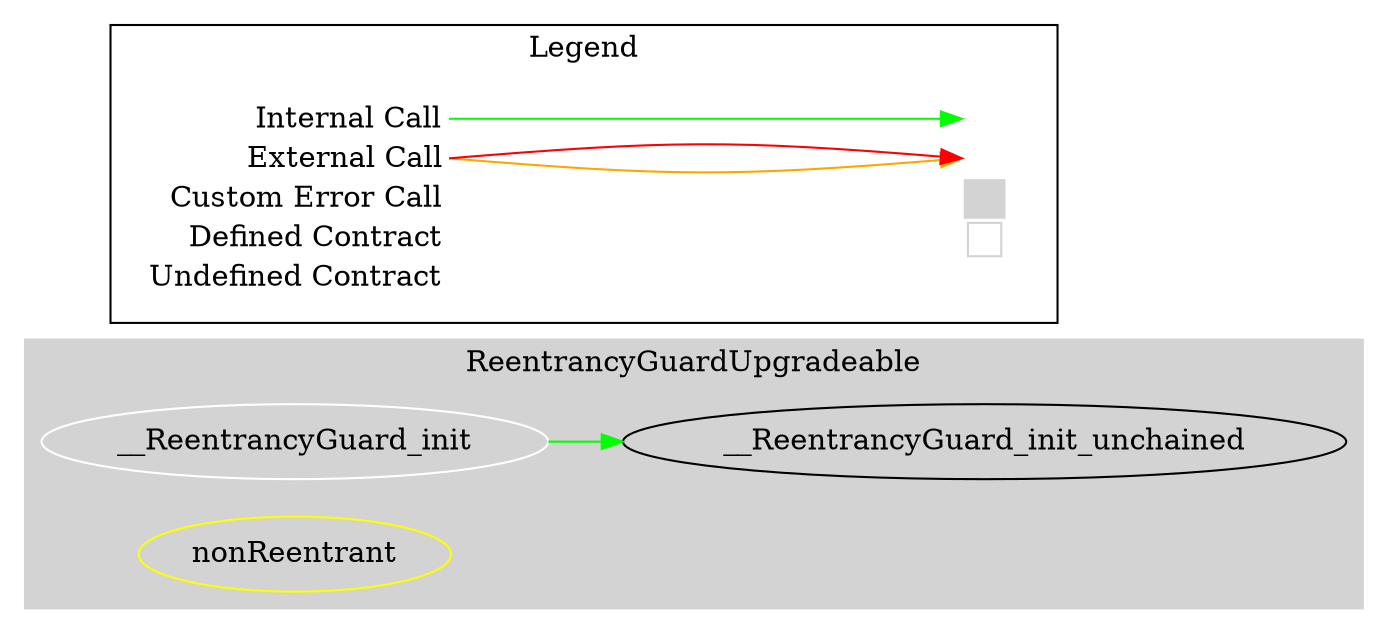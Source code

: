 digraph G {
  graph [ ratio = "auto", page = "100", compound =true ];
subgraph "clusterReentrancyGuardUpgradeable" {
  graph [ label = "ReentrancyGuardUpgradeable", color = "lightgray", style = "filled", bgcolor = "lightgray" ];
  "ReentrancyGuardUpgradeable.__ReentrancyGuard_init" [ label = "__ReentrancyGuard_init", color = "white" ];
  "ReentrancyGuardUpgradeable.__ReentrancyGuard_init_unchained" [ label = "__ReentrancyGuard_init_unchained" ];
  "ReentrancyGuardUpgradeable.nonReentrant" [ label = "nonReentrant", color = "yellow" ];
}

  "ReentrancyGuardUpgradeable.__ReentrancyGuard_init";
  "ReentrancyGuardUpgradeable.__ReentrancyGuard_init_unchained";
  "ReentrancyGuardUpgradeable.__ReentrancyGuard_init" -> "ReentrancyGuardUpgradeable.__ReentrancyGuard_init_unchained" [ color = "green" ];


rankdir=LR
node [shape=plaintext]
subgraph cluster_01 { 
label = "Legend";
key [label=<<table border="0" cellpadding="2" cellspacing="0" cellborder="0">
  <tr><td align="right" port="i1">Internal Call</td></tr>
  <tr><td align="right" port="i2">External Call</td></tr>
  <tr><td align="right" port="i2">Custom Error Call</td></tr>
  <tr><td align="right" port="i3">Defined Contract</td></tr>
  <tr><td align="right" port="i4">Undefined Contract</td></tr>
  </table>>]
key2 [label=<<table border="0" cellpadding="2" cellspacing="0" cellborder="0">
  <tr><td port="i1">&nbsp;&nbsp;&nbsp;</td></tr>
  <tr><td port="i2">&nbsp;&nbsp;&nbsp;</td></tr>
  <tr><td port="i3" bgcolor="lightgray">&nbsp;&nbsp;&nbsp;</td></tr>
  <tr><td port="i4">
    <table border="1" cellborder="0" cellspacing="0" cellpadding="7" color="lightgray">
      <tr>
       <td></td>
      </tr>
     </table>
  </td></tr>
  </table>>]
key:i1:e -> key2:i1:w [color="green"]
key:i2:e -> key2:i2:w [color="orange"]
key:i2:e -> key2:i2:w [color="red"]
}
}

